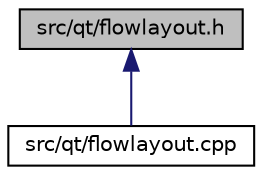 digraph "src/qt/flowlayout.h"
{
  edge [fontname="Helvetica",fontsize="10",labelfontname="Helvetica",labelfontsize="10"];
  node [fontname="Helvetica",fontsize="10",shape=record];
  Node4 [label="src/qt/flowlayout.h",height=0.2,width=0.4,color="black", fillcolor="grey75", style="filled", fontcolor="black"];
  Node4 -> Node5 [dir="back",color="midnightblue",fontsize="10",style="solid",fontname="Helvetica"];
  Node5 [label="src/qt/flowlayout.cpp",height=0.2,width=0.4,color="black", fillcolor="white", style="filled",URL="$d3/d66/flowlayout_8cpp.html"];
}
